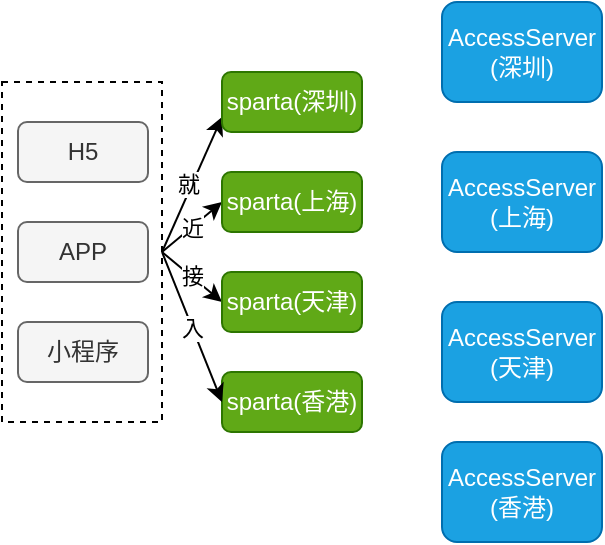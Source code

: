<mxfile version="13.10.0" type="github">
  <diagram id="6I0OCvxSQrVGMHxT2VVA" name="Page-1">
    <mxGraphModel dx="946" dy="581" grid="1" gridSize="10" guides="1" tooltips="1" connect="1" arrows="1" fold="1" page="1" pageScale="1" pageWidth="850" pageHeight="1100" math="0" shadow="0">
      <root>
        <mxCell id="0" />
        <mxCell id="1" parent="0" />
        <mxCell id="Yvi_lJ4tg9lirpw7Dg8K-16" value="接" style="edgeStyle=none;rounded=0;orthogonalLoop=1;jettySize=auto;html=1;exitX=1;exitY=0.5;exitDx=0;exitDy=0;entryX=0;entryY=0.5;entryDx=0;entryDy=0;" edge="1" parent="1" source="Yvi_lJ4tg9lirpw7Dg8K-1" target="Yvi_lJ4tg9lirpw7Dg8K-11">
          <mxGeometry relative="1" as="geometry" />
        </mxCell>
        <mxCell id="Yvi_lJ4tg9lirpw7Dg8K-1" value="" style="rounded=0;whiteSpace=wrap;html=1;dashed=1;" vertex="1" parent="1">
          <mxGeometry x="90" y="210" width="80" height="170" as="geometry" />
        </mxCell>
        <mxCell id="Yvi_lJ4tg9lirpw7Dg8K-2" value="H5" style="rounded=1;whiteSpace=wrap;html=1;fillColor=#f5f5f5;strokeColor=#666666;fontColor=#333333;" vertex="1" parent="1">
          <mxGeometry x="98" y="230" width="65" height="30" as="geometry" />
        </mxCell>
        <mxCell id="Yvi_lJ4tg9lirpw7Dg8K-13" style="rounded=0;orthogonalLoop=1;jettySize=auto;html=1;entryX=0;entryY=0.75;entryDx=0;entryDy=0;exitX=1;exitY=0.5;exitDx=0;exitDy=0;" edge="1" parent="1" source="Yvi_lJ4tg9lirpw7Dg8K-1" target="Yvi_lJ4tg9lirpw7Dg8K-8">
          <mxGeometry relative="1" as="geometry">
            <mxPoint x="180" y="290" as="sourcePoint" />
          </mxGeometry>
        </mxCell>
        <mxCell id="Yvi_lJ4tg9lirpw7Dg8K-14" value="就" style="edgeLabel;html=1;align=center;verticalAlign=middle;resizable=0;points=[];" vertex="1" connectable="0" parent="Yvi_lJ4tg9lirpw7Dg8K-13">
          <mxGeometry x="-0.016" y="2" relative="1" as="geometry">
            <mxPoint as="offset" />
          </mxGeometry>
        </mxCell>
        <mxCell id="Yvi_lJ4tg9lirpw7Dg8K-15" value="近" style="edgeStyle=none;rounded=0;orthogonalLoop=1;jettySize=auto;html=1;entryX=0;entryY=0.5;entryDx=0;entryDy=0;" edge="1" parent="1" target="Yvi_lJ4tg9lirpw7Dg8K-10">
          <mxGeometry relative="1" as="geometry">
            <mxPoint x="170" y="295" as="sourcePoint" />
          </mxGeometry>
        </mxCell>
        <mxCell id="Yvi_lJ4tg9lirpw7Dg8K-5" value="APP" style="rounded=1;whiteSpace=wrap;html=1;fillColor=#f5f5f5;strokeColor=#666666;fontColor=#333333;" vertex="1" parent="1">
          <mxGeometry x="98" y="280" width="65" height="30" as="geometry" />
        </mxCell>
        <mxCell id="Yvi_lJ4tg9lirpw7Dg8K-6" value="小程序" style="rounded=1;whiteSpace=wrap;html=1;fillColor=#f5f5f5;strokeColor=#666666;fontColor=#333333;" vertex="1" parent="1">
          <mxGeometry x="98" y="330" width="65" height="30" as="geometry" />
        </mxCell>
        <mxCell id="Yvi_lJ4tg9lirpw7Dg8K-8" value="sparta(深圳)" style="rounded=1;whiteSpace=wrap;html=1;fillColor=#60a917;strokeColor=#2D7600;fontColor=#ffffff;" vertex="1" parent="1">
          <mxGeometry x="200" y="205" width="70" height="30" as="geometry" />
        </mxCell>
        <mxCell id="Yvi_lJ4tg9lirpw7Dg8K-10" value="sparta(上海)" style="rounded=1;whiteSpace=wrap;html=1;fillColor=#60a917;strokeColor=#2D7600;fontColor=#ffffff;" vertex="1" parent="1">
          <mxGeometry x="200" y="255" width="70" height="30" as="geometry" />
        </mxCell>
        <mxCell id="Yvi_lJ4tg9lirpw7Dg8K-11" value="sparta(天津)" style="rounded=1;whiteSpace=wrap;html=1;fillColor=#60a917;strokeColor=#2D7600;fontColor=#ffffff;" vertex="1" parent="1">
          <mxGeometry x="200" y="305" width="70" height="30" as="geometry" />
        </mxCell>
        <mxCell id="Yvi_lJ4tg9lirpw7Dg8K-12" value="sparta(香港)" style="rounded=1;whiteSpace=wrap;html=1;fillColor=#60a917;strokeColor=#2D7600;fontColor=#ffffff;" vertex="1" parent="1">
          <mxGeometry x="200" y="355" width="70" height="30" as="geometry" />
        </mxCell>
        <mxCell id="Yvi_lJ4tg9lirpw7Dg8K-17" value="入" style="edgeStyle=none;rounded=0;orthogonalLoop=1;jettySize=auto;html=1;exitX=1;exitY=0.5;exitDx=0;exitDy=0;entryX=0;entryY=0.5;entryDx=0;entryDy=0;" edge="1" parent="1" source="Yvi_lJ4tg9lirpw7Dg8K-1" target="Yvi_lJ4tg9lirpw7Dg8K-12">
          <mxGeometry relative="1" as="geometry">
            <mxPoint x="180" y="305" as="sourcePoint" />
            <mxPoint x="210" y="316.538" as="targetPoint" />
          </mxGeometry>
        </mxCell>
        <mxCell id="Yvi_lJ4tg9lirpw7Dg8K-23" value="AccessServer&lt;br&gt;(深圳)" style="rounded=1;whiteSpace=wrap;html=1;fillColor=#1ba1e2;strokeColor=#006EAF;fontColor=#ffffff;" vertex="1" parent="1">
          <mxGeometry x="310" y="170" width="80" height="50" as="geometry" />
        </mxCell>
        <mxCell id="Yvi_lJ4tg9lirpw7Dg8K-24" value="AccessServer&lt;br&gt;(上海)" style="rounded=1;whiteSpace=wrap;html=1;fillColor=#1ba1e2;strokeColor=#006EAF;fontColor=#ffffff;" vertex="1" parent="1">
          <mxGeometry x="310" y="245" width="80" height="50" as="geometry" />
        </mxCell>
        <mxCell id="Yvi_lJ4tg9lirpw7Dg8K-25" value="AccessServer&lt;br&gt;(天津)" style="rounded=1;whiteSpace=wrap;html=1;fillColor=#1ba1e2;strokeColor=#006EAF;fontColor=#ffffff;" vertex="1" parent="1">
          <mxGeometry x="310" y="320" width="80" height="50" as="geometry" />
        </mxCell>
        <mxCell id="Yvi_lJ4tg9lirpw7Dg8K-26" value="AccessServer&lt;br&gt;(香港)" style="rounded=1;whiteSpace=wrap;html=1;fillColor=#1ba1e2;strokeColor=#006EAF;fontColor=#ffffff;" vertex="1" parent="1">
          <mxGeometry x="310" y="390" width="80" height="50" as="geometry" />
        </mxCell>
      </root>
    </mxGraphModel>
  </diagram>
</mxfile>
